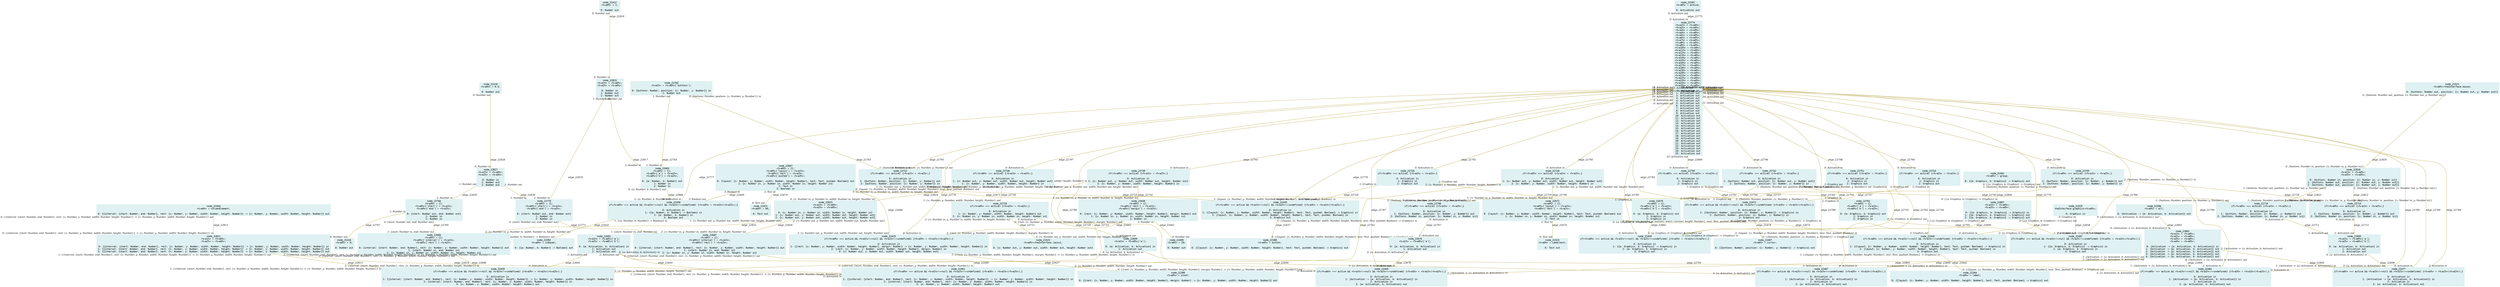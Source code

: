 digraph g{node_21521 [shape="box", style="filled", color="#dff1f2", fontname="Courier", label="node_21521
<%=a0%>=theInterface.mouse;

0: {buttons: Number out, position: {x: Number out, y: Number out}}" ]
node_21523 [shape="box", style="filled", color="#dff1f2", fontname="Courier", label="node_21523
<%=a0%>=theInterface.layout;

0: {x: Number out, y: Number out, width: Number out, height: Number out}" ]
node_21525 [shape="box", style="filled", color="#dff1f2", fontname="Courier", label="node_21525
theInterface.graphics=<%=a0%>;

0: Graphics in" ]
node_22301 [shape="box", style="filled", color="#dff1f2", fontname="Courier", label="node_22301
<%=a0%> = active;

0: Activation out" ]
node_22388 [shape="box", style="filled", color="#dff1f2", fontname="Courier", label="node_22388
<%=a0%> = button;

0: {{layout: {x: Number, y: Number, width: Number, height: Number}, text: Text, pushed: Boolean} -> Graphics} out" ]
node_22390 [shape="box", style="filled", color="#dff1f2", fontname="Courier", label="node_22390
<%=a0%> = inset;

0: {{rect: {x: Number, y: Number, width: Number, height: Number}, margin: Number} -> {x: Number, y: Number, width: Number, height: Number}} out" ]
node_22392 [shape="box", style="filled", color="#dff1f2", fontname="Courier", label="node_22392
<%=a0%> = isEqual;

0: {{a: Number, b: Number} -> Boolean} out" ]
node_22394 [shape="box", style="filled", color="#dff1f2", fontname="Courier", label="node_22394
<%=a0%> = label;

0: {{layout: {x: Number, y: Number, width: Number, height: Number}, text: Text, pushed: Boolean} -> Graphics} out" ]
node_22396 [shape="box", style="filled", color="#dff1f2", fontname="Courier", label="node_22396
<%=a0%> = all;

0: {Activation -> {a: Activation, b: Activation}} out" ]
node_22401 [shape="box", style="filled", color="#dff1f2", fontname="Courier", label="node_22401
<%=a0%> = group;

0: {{a: Graphics, b: Graphics} -> Graphics} out" ]
node_22404 [shape="box", style="filled", color="#dff1f2", fontname="Courier", label="node_22404
<%=a0%> = columnElement;

0: {{interval: {start: Number, end: Number}, rect: {x: Number, y: Number, width: Number, height: Number}} -> {x: Number, y: Number, width: Number, height: Number}} out" ]
node_22407 [shape="box", style="filled", color="#dff1f2", fontname="Courier", label="node_22407
<%=a0%> = cursor;

0: {{buttons: Number, position: {x: Number, y: Number}} -> Graphics} out" ]
node_22409 [shape="box", style="filled", color="#dff1f2", fontname="Courier", label="node_22409
<%=a0%> = 20;

0: Number out" ]
node_22412 [shape="box", style="filled", color="#dff1f2", fontname="Courier", label="node_22412
<%=a0%> = 1;

0: Number out" ]
node_22416 [shape="box", style="filled", color="#dff1f2", fontname="Courier", label="node_22416
<%=a0%> = 0;

0: Number out" ]
node_22418 [shape="box", style="filled", color="#dff1f2", fontname="Courier", label="node_22418
<%=a0%> = 0.5;

0: Number out" ]
node_22421 [shape="box", style="filled", color="#dff1f2", fontname="Courier", label="node_22421
<%=a0%> = OK;

0: Text out" ]
node_22423 [shape="box", style="filled", color="#dff1f2", fontname="Courier", label="node_22423
<%=a0%> = Labeltext;

0: Text out" ]
node_22425 [shape="box", style="filled", color="#dff1f2", fontname="Courier", label="node_22425
if(<%=a0%> === active && <%=a1%>!==null && <%=a1%>!==undefined) {<%=a3%> = <%=a1%>(<%=a2%>);}

0: Activation in
1: {{rect: {x: Number, y: Number, width: Number, height: Number}, margin: Number} -> {x: Number, y: Number, width: Number, height: Number}} in
2: {rect: {x: Number, y: Number, width: Number, height: Number}, margin: Number} in
3: {x: Number out, y: Number out, width: Number out, height: Number out}" ]
node_22430 [shape="box", style="filled", color="#dff1f2", fontname="Courier", label="node_22430
if(<%=a0%> === active && <%=a1%>!==null && <%=a1%>!==undefined) {<%=a3%> = <%=a1%>(<%=a2%>);}

0: Activation in
1: {{a: Number, b: Number} -> Boolean} in
2: {a: Number, b: Number} in
3: Boolean out" ]
node_22435 [shape="box", style="filled", color="#dff1f2", fontname="Courier", label="node_22435
if(<%=a0%> === active && <%=a1%>!==null && <%=a1%>!==undefined) {<%=a3%> = <%=a1%>(<%=a2%>);}

0: Activation in
1: {{layout: {x: Number, y: Number, width: Number, height: Number}, text: Text, pushed: Boolean} -> Graphics} in
2: {layout: {x: Number, y: Number, width: Number, height: Number}, text: Text, pushed: Boolean} in
3: Graphics out" ]
node_22440 [shape="box", style="filled", color="#dff1f2", fontname="Courier", label="node_22440
if(<%=a0%> === active && <%=a1%>!==null && <%=a1%>!==undefined) {<%=a3%> = <%=a1%>(<%=a2%>);}

0: Activation in
1: {{layout: {x: Number, y: Number, width: Number, height: Number}, text: Text, pushed: Boolean} -> Graphics} in
2: {layout: {x: Number, y: Number, width: Number, height: Number}, text: Text, pushed: Boolean} in
3: Graphics out" ]
node_22445 [shape="box", style="filled", color="#dff1f2", fontname="Courier", label="node_22445
if(<%=a0%> === active && <%=a1%>!==null && <%=a1%>!==undefined) {<%=a3%> = <%=a1%>(<%=a2%>);}

0: Activation in
1: {Activation -> {a: Activation, b: Activation}} in
2: Activation in
3: {a: Activation, b: Activation} out" ]
node_22450 [shape="box", style="filled", color="#dff1f2", fontname="Courier", label="node_22450
if(<%=a0%> === active && <%=a1%>!==null && <%=a1%>!==undefined) {<%=a3%> = <%=a1%>(<%=a2%>);}

0: Activation in
1: {{a: Graphics, b: Graphics} -> Graphics} in
2: {a: Graphics, b: Graphics} in
3: Graphics out" ]
node_22455 [shape="box", style="filled", color="#dff1f2", fontname="Courier", label="node_22455
if(<%=a0%> === active && <%=a1%>!==null && <%=a1%>!==undefined) {<%=a3%> = <%=a1%>(<%=a2%>);}

0: Activation in
1: {{interval: {start: Number, end: Number}, rect: {x: Number, y: Number, width: Number, height: Number}} -> {x: Number, y: Number, width: Number, height: Number}} in
2: {interval: {start: Number, end: Number}, rect: {x: Number, y: Number, width: Number, height: Number}} in
3: {x: Number, y: Number, width: Number, height: Number} out" ]
node_22461 [shape="box", style="filled", color="#dff1f2", fontname="Courier", label="node_22461
if(<%=a0%> === active && <%=a1%>!==null && <%=a1%>!==undefined) {<%=a3%> = <%=a1%>(<%=a2%>);}

0: Activation in
1: {{interval: {start: Number, end: Number}, rect: {x: Number, y: Number, width: Number, height: Number}} -> {x: Number, y: Number, width: Number, height: Number}} in
2: {interval: {start: Number, end: Number}, rect: {x: Number, y: Number, width: Number, height: Number}} in
3: {x: Number, y: Number, width: Number, height: Number} out" ]
node_22467 [shape="box", style="filled", color="#dff1f2", fontname="Courier", label="node_22467
if(<%=a0%> === active && <%=a1%>!==null && <%=a1%>!==undefined) {<%=a3%> = <%=a1%>(<%=a2%>);}

0: Activation in
1: {Activation -> {a: Activation, b: Activation}} in
2: Activation in
3: {a: Activation, b: Activation} out" ]
node_22472 [shape="box", style="filled", color="#dff1f2", fontname="Courier", label="node_22472
if(<%=a0%> === active && <%=a1%>!==null && <%=a1%>!==undefined) {<%=a3%> = <%=a1%>(<%=a2%>);}

0: Activation in
1: {{buttons: Number, position: {x: Number, y: Number}} -> Graphics} in
2: {buttons: Number, position: {x: Number, y: Number}} in
3: Graphics out" ]
node_22477 [shape="box", style="filled", color="#dff1f2", fontname="Courier", label="node_22477
if(<%=a0%> === active && <%=a1%>!==null && <%=a1%>!==undefined) {<%=a3%> = <%=a1%>(<%=a2%>);}

0: Activation in
1: {Activation -> {a: Activation, b: Activation}} in
2: Activation in
3: {a: Activation, b: Activation} out" ]
node_22482 [shape="box", style="filled", color="#dff1f2", fontname="Courier", label="node_22482
if(<%=a0%> === active && <%=a1%>!==null && <%=a1%>!==undefined) {<%=a3%> = <%=a1%>(<%=a2%>);}

0: Activation in
1: {Activation -> {a: Activation, b: Activation}} in
2: Activation in
3: {a: Activation, b: Activation} out" ]
node_22487 [shape="box", style="filled", color="#dff1f2", fontname="Courier", label="node_22487
if(<%=a0%> === active && <%=a1%>!==null && <%=a1%>!==undefined) {<%=a3%> = <%=a1%>(<%=a2%>);}

0: Activation in
1: {{a: Graphics, b: Graphics} -> Graphics} in
2: {a: Graphics, b: Graphics} in
3: Graphics out" ]
node_22659 [shape="box", style="filled", color="#dff1f2", fontname="Courier", label="node_22659
<%=a0%> = {};
<%=a0%>['rect'] = <%=a1%>;
<%=a0%>['margin'] = <%=a2%>;

0: {rect: {x: Number, y: Number, width: Number, height: Number}, margin: Number} out
1: {x: Number in, y: Number in, width: Number in, height: Number in}
2: Number in" ]
node_22663 [shape="box", style="filled", color="#dff1f2", fontname="Courier", label="node_22663
<%=a0%> = {};
<%=a0%>['a'] = <%=a1%>;
<%=a0%>['b'] = <%=a2%>;

0: {a: Number, b: Number} out
1: Number in
2: Number in" ]
node_22667 [shape="box", style="filled", color="#dff1f2", fontname="Courier", label="node_22667
<%=a0%> = {};
<%=a0%>['layout'] = <%=a1%>;
<%=a0%>['text'] = <%=a2%>;
<%=a0%>['pushed'] = <%=a3%>;

0: {layout: {x: Number, y: Number, width: Number, height: Number}, text: Text, pushed: Boolean} out
1: {x: Number in, y: Number in, width: Number in, height: Number in}
2: Text in
3: Boolean in" ]
node_22672 [shape="box", style="filled", color="#dff1f2", fontname="Courier", label="node_22672
<%=a0%> = {};
<%=a0%>['layout'] = <%=a1%>;
<%=a0%>['text'] = <%=a2%>;

0: {layout: {x: Number, y: Number, width: Number, height: Number}, text: Text, pushed: Boolean} out
1: {x: Number in, y: Number in, width: Number in, height: Number in}
2: Text in" ]
node_22676 [shape="box", style="filled", color="#dff1f2", fontname="Courier", label="node_22676
<%=a1%> = <%=a0%>['a'];

0: {a: Activation, b: Activation} in
1: Activation out" ]
node_22679 [shape="box", style="filled", color="#dff1f2", fontname="Courier", label="node_22679
<%=a0%> = {};
<%=a0%>['a'] = <%=a1%>;
<%=a0%>['b'] = <%=a2%>;

0: {a: Graphics, b: Graphics} out
1: Graphics in
2: Graphics in" ]
node_22683 [shape="box", style="filled", color="#dff1f2", fontname="Courier", label="node_22683
<%=a0%> = {};
<%=a0%>['interval'] = <%=a1%>;
<%=a0%>['rect'] = <%=a2%>;

0: {interval: {start: Number, end: Number}, rect: {x: Number, y: Number, width: Number, height: Number}} out
1: {start: Number in, end: Number in}
2: {x: Number in, y: Number in, width: Number in, height: Number in}" ]
node_22687 [shape="box", style="filled", color="#dff1f2", fontname="Courier", label="node_22687
<%=a0%> = {};
<%=a0%>['interval'] = <%=a1%>;
<%=a0%>['rect'] = <%=a2%>;

0: {interval: {start: Number, end: Number}, rect: {x: Number, y: Number, width: Number, height: Number}} out
1: {start: Number in, end: Number in}
2: {x: Number in, y: Number in, width: Number in, height: Number in}" ]
node_22691 [shape="box", style="filled", color="#dff1f2", fontname="Courier", label="node_22691
<%=a1%> = <%=a0%>['a'];
<%=a2%> = <%=a0%>['b'];

0: {a: Activation, b: Activation} in
1: Activation out
2: Activation out" ]
node_22695 [shape="box", style="filled", color="#dff1f2", fontname="Courier", label="node_22695
<%=a1%> = <%=a0%>['a'];
<%=a2%> = <%=a0%>['b'];

0: {a: Activation, b: Activation} in
1: Activation out
2: Activation out" ]
node_22699 [shape="box", style="filled", color="#dff1f2", fontname="Courier", label="node_22699
<%=a1%> = <%=a0%>['a'];

0: {a: Activation, b: Activation} in
1: Activation out" ]
node_22702 [shape="box", style="filled", color="#dff1f2", fontname="Courier", label="node_22702
<%=a0%> = {};
<%=a0%>['a'] = <%=a1%>;
<%=a0%>['b'] = <%=a2%>;

0: {a: Graphics, b: Graphics} out
1: Graphics in
2: Graphics in" ]
node_22706 [shape="box", style="filled", color="#dff1f2", fontname="Courier", label="node_22706
if(<%=a0%> === active) {<%=a1%> = <%=a2%>;}

0: Activation in
1: {buttons: Number, position: {x: Number, y: Number}} out
2: {buttons: Number in, position: {x: Number in, y: Number in}}" ]
node_22710 [shape="box", style="filled", color="#dff1f2", fontname="Courier", label="node_22710
if(<%=a0%> === active) {<%=a1%> = <%=a2%>;}

0: Activation in
1: {buttons: Number, position: {x: Number, y: Number}} out
2: {buttons: Number in, position: {x: Number in, y: Number in}}" ]
node_22714 [shape="box", style="filled", color="#dff1f2", fontname="Courier", label="node_22714
if(<%=a0%> === active) {<%=a1%> = <%=a2%>;}

0: Activation in
1: {buttons: Number, position: {x: Number, y: Number}} out
2: {buttons: Number in, position: {x: Number in, y: Number in}}" ]
node_22718 [shape="box", style="filled", color="#dff1f2", fontname="Courier", label="node_22718
if(<%=a0%> === active) {<%=a1%> = <%=a2%>;}

0: Activation in
1: {x: Number, y: Number, width: Number, height: Number} out
2: {x: Number in, y: Number in, width: Number in, height: Number in}" ]
node_22722 [shape="box", style="filled", color="#dff1f2", fontname="Courier", label="node_22722
if(<%=a0%> === active) {<%=a1%> = <%=a2%>;}

0: Activation in
1: {buttons: Number, position: {x: Number, y: Number}} out
2: {buttons: Number, position: {x: Number, y: Number}} in" ]
node_22726 [shape="box", style="filled", color="#dff1f2", fontname="Courier", label="node_22726
if(<%=a0%> === active) {<%=a2%> = <%=a1%>;}

0: Activation in
1: Graphics in
2: Graphics out" ]
node_22730 [shape="box", style="filled", color="#dff1f2", fontname="Courier", label="node_22730
if(<%=a0%> === active) {<%=a1%> = <%=a2%>;}

0: Activation in
1: {x: Number out, y: Number out, width: Number out, height: Number out}
2: {x: Number, y: Number, width: Number, height: Number} in" ]
node_22734 [shape="box", style="filled", color="#dff1f2", fontname="Courier", label="node_22734
if(<%=a0%> === active) {<%=a2%> = <%=a1%>;}

0: Activation in
1: Graphics in
2: Graphics out" ]
node_22738 [shape="box", style="filled", color="#dff1f2", fontname="Courier", label="node_22738
if(<%=a0%> === active) {<%=a1%> = <%=a2%>;}

0: Activation in
1: {x: Number out, y: Number out, width: Number out, height: Number out}
2: {x: Number, y: Number, width: Number, height: Number} in" ]
node_22742 [shape="box", style="filled", color="#dff1f2", fontname="Courier", label="node_22742
if(<%=a0%> === active) {<%=a1%> = <%=a2%>;}

0: Activation in
1: {buttons: Number out, position: {x: Number out, y: Number out}}
2: {buttons: Number, position: {x: Number, y: Number}} in" ]
node_22746 [shape="box", style="filled", color="#dff1f2", fontname="Courier", label="node_22746
if(<%=a0%> === active) {<%=a1%> = <%=a2%>;}

0: Activation in
1: {x: Number out, y: Number out, width: Number out, height: Number out}
2: {x: Number, y: Number, width: Number, height: Number} in" ]
node_22751 [shape="box", style="filled", color="#dff1f2", fontname="Courier", label="node_22751
if(<%=a0%> === active) {<%=a2%> = <%=a1%>;}

0: Activation in
1: Graphics in
2: Graphics out" ]
node_22755 [shape="box", style="filled", color="#dff1f2", fontname="Courier", label="node_22755
if(<%=a0%> === active) {<%=a1%> = <%=a2%>;}

0: Activation in
1: {buttons: Number, position: {x: Number, y: Number}} out
2: {buttons: Number, position: {x: Number, y: Number}} in" ]
node_22759 [shape="box", style="filled", color="#dff1f2", fontname="Courier", label="node_22759
if(<%=a0%> === active) {<%=a2%> = <%=a1%>;}

0: Activation in
1: Graphics in
2: Graphics out" ]
node_22763 [shape="box", style="filled", color="#dff1f2", fontname="Courier", label="node_22763
<%=a1%> = <%=a0%>['buttons'];

0: {buttons: Number, position: {x: Number, y: Number}} in
1: Number out" ]
node_22766 [shape="box", style="filled", color="#dff1f2", fontname="Courier", label="node_22766
<%=a0%> = {};
<%=a0%>['start'] = <%=a1%>;
<%=a0%>['end'] = <%=a2%>;

0: {start: Number out, end: Number out}
1: Number in
2: Number in" ]
node_22770 [shape="box", style="filled", color="#dff1f2", fontname="Courier", label="node_22770
<%=a0%> = {};
<%=a0%>['start'] = <%=a1%>;
<%=a0%>['end'] = <%=a2%>;

0: {start: Number out, end: Number out}
1: Number in
2: Number in" ]
node_22774 [shape="box", style="filled", color="#dff1f2", fontname="Courier", label="node_22774
<%=a1%> = <%=a0%>;
<%=a2%> = <%=a0%>;
<%=a3%> = <%=a0%>;
<%=a4%> = <%=a0%>;
<%=a5%> = <%=a0%>;
<%=a6%> = <%=a0%>;
<%=a7%> = <%=a0%>;
<%=a8%> = <%=a0%>;
<%=a9%> = <%=a0%>;
<%=a10%> = <%=a0%>;
<%=a11%> = <%=a0%>;
<%=a12%> = <%=a0%>;
<%=a13%> = <%=a0%>;
<%=a14%> = <%=a0%>;
<%=a15%> = <%=a0%>;
<%=a16%> = <%=a0%>;
<%=a17%> = <%=a0%>;
<%=a18%> = <%=a0%>;
<%=a19%> = <%=a0%>;
<%=a20%> = <%=a0%>;
<%=a21%> = <%=a0%>;
<%=a22%> = <%=a0%>;
<%=a23%> = <%=a0%>;
<%=a24%> = <%=a0%>;
<%=a25%> = <%=a0%>;

0: Activation in
1: Activation out
2: Activation out
3: Activation out
4: Activation out
5: Activation out
6: Activation out
7: Activation out
8: Activation out
9: Activation out
10: Activation out
11: Activation out
12: Activation out
13: Activation out
14: Activation out
15: Activation out
16: Activation out
17: Activation out
18: Activation out
19: Activation out
20: Activation out
21: Activation out
22: Activation out
23: Activation out
24: Activation out
25: Activation out" ]
node_22801 [shape="box", style="filled", color="#dff1f2", fontname="Courier", label="node_22801
<%=a1%> = <%=a0%>;
<%=a2%> = <%=a0%>;
<%=a3%> = <%=a0%>;
<%=a4%> = <%=a0%>;

0: {Activation -> {a: Activation, b: Activation}} in
1: {Activation -> {a: Activation, b: Activation}} out
2: {Activation -> {a: Activation, b: Activation}} out
3: {Activation -> {a: Activation, b: Activation}} out
4: {Activation -> {a: Activation, b: Activation}} out" ]
node_22807 [shape="box", style="filled", color="#dff1f2", fontname="Courier", label="node_22807
<%=a1%> = <%=a0%>;
<%=a2%> = <%=a0%>;

0: {{a: Graphics, b: Graphics} -> Graphics} in
1: {{a: Graphics, b: Graphics} -> Graphics} out
2: {{a: Graphics, b: Graphics} -> Graphics} out" ]
node_22811 [shape="box", style="filled", color="#dff1f2", fontname="Courier", label="node_22811
<%=a1%> = <%=a0%>;
<%=a2%> = <%=a0%>;

0: {{interval: {start: Number, end: Number}, rect: {x: Number, y: Number, width: Number, height: Number}} -> {x: Number, y: Number, width: Number, height: Number}} in
1: {{interval: {start: Number, end: Number}, rect: {x: Number, y: Number, width: Number, height: Number}} -> {x: Number, y: Number, width: Number, height: Number}} out
2: {{interval: {start: Number, end: Number}, rect: {x: Number, y: Number, width: Number, height: Number}} -> {x: Number, y: Number, width: Number, height: Number}} out" ]
node_22815 [shape="box", style="filled", color="#dff1f2", fontname="Courier", label="node_22815
<%=a1%> = <%=a0%>;
<%=a2%> = <%=a0%>;

0: Number in
1: Number out
2: Number out" ]
node_22819 [shape="box", style="filled", color="#dff1f2", fontname="Courier", label="node_22819
<%=a1%> = <%=a0%>;
<%=a2%> = <%=a0%>;

0: {buttons: Number in, position: {x: Number in, y: Number in}}
1: {buttons: Number out, position: {x: Number out, y: Number out}}
2: {buttons: Number out, position: {x: Number out, y: Number out}}" ]
node_22823 [shape="box", style="filled", color="#dff1f2", fontname="Courier", label="node_22823
<%=a1%> = <%=a0%>;
<%=a2%> = <%=a0%>;

0: {x: Number in, y: Number in, width: Number in, height: Number in}
1: {x: Number out, y: Number out, width: Number out, height: Number out}
2: {x: Number out, y: Number out, width: Number out, height: Number out}" ]
node_22827 [shape="box", style="filled", color="#dff1f2", fontname="Courier", label="node_22827
<%=a1%> = <%=a0%>;
<%=a2%> = <%=a0%>;

0: Number in
1: Number out
2: Number out" ]
node_22425 -> node_22390 [dir=none, arrowHead=none, fontname="Times-Italic", arrowsize=1, color="#9d8400", label="edge_22427",  headlabel="0: {{rect: {x: Number, y: Number, width: Number, height: Number}, margin: Number} -> {x: Number, y: Number, width: Number, height: Number}} out", taillabel="1: {{rect: {x: Number, y: Number, width: Number, height: Number}, margin: Number} -> {x: Number, y: Number, width: Number, height: Number}} in" ]
node_22430 -> node_22392 [dir=none, arrowHead=none, fontname="Times-Italic", arrowsize=1, color="#9d8400", label="edge_22432",  headlabel="0: {{a: Number, b: Number} -> Boolean} out", taillabel="1: {{a: Number, b: Number} -> Boolean} in" ]
node_22435 -> node_22388 [dir=none, arrowHead=none, fontname="Times-Italic", arrowsize=1, color="#9d8400", label="edge_22437",  headlabel="0: {{layout: {x: Number, y: Number, width: Number, height: Number}, text: Text, pushed: Boolean} -> Graphics} out", taillabel="1: {{layout: {x: Number, y: Number, width: Number, height: Number}, text: Text, pushed: Boolean} -> Graphics} in" ]
node_22440 -> node_22394 [dir=none, arrowHead=none, fontname="Times-Italic", arrowsize=1, color="#9d8400", label="edge_22442",  headlabel="0: {{layout: {x: Number, y: Number, width: Number, height: Number}, text: Text, pushed: Boolean} -> Graphics} out", taillabel="1: {{layout: {x: Number, y: Number, width: Number, height: Number}, text: Text, pushed: Boolean} -> Graphics} in" ]
node_22472 -> node_22407 [dir=none, arrowHead=none, fontname="Times-Italic", arrowsize=1, color="#9d8400", label="edge_22474",  headlabel="0: {{buttons: Number, position: {x: Number, y: Number}} -> Graphics} out", taillabel="1: {{buttons: Number, position: {x: Number, y: Number}} -> Graphics} in" ]
node_21525 -> node_22487 [dir=none, arrowHead=none, fontname="Times-Italic", arrowsize=1, color="#9d8400", label="edge_22658",  headlabel="3: Graphics out", taillabel="0: Graphics in" ]
node_22659 -> node_22409 [dir=none, arrowHead=none, fontname="Times-Italic", arrowsize=1, color="#9d8400", label="edge_22661",  headlabel="0: Number out", taillabel="2: Number in" ]
node_22659 -> node_22425 [dir=none, arrowHead=none, fontname="Times-Italic", arrowsize=1, color="#9d8400", label="edge_22662",  headlabel="2: {rect: {x: Number, y: Number, width: Number, height: Number}, margin: Number} in", taillabel="0: {rect: {x: Number, y: Number, width: Number, height: Number}, margin: Number} out" ]
node_22663 -> node_22430 [dir=none, arrowHead=none, fontname="Times-Italic", arrowsize=1, color="#9d8400", label="edge_22666",  headlabel="2: {a: Number, b: Number} in", taillabel="0: {a: Number, b: Number} out" ]
node_22667 -> node_22425 [dir=none, arrowHead=none, fontname="Times-Italic", arrowsize=1, color="#9d8400", label="edge_22668",  headlabel="3: {x: Number out, y: Number out, width: Number out, height: Number out}", taillabel="1: {x: Number in, y: Number in, width: Number in, height: Number in}" ]
node_22667 -> node_22430 [dir=none, arrowHead=none, fontname="Times-Italic", arrowsize=1, color="#9d8400", label="edge_22669",  headlabel="3: Boolean out", taillabel="3: Boolean in" ]
node_22667 -> node_22421 [dir=none, arrowHead=none, fontname="Times-Italic", arrowsize=1, color="#9d8400", label="edge_22670",  headlabel="0: Text out", taillabel="2: Text in" ]
node_22667 -> node_22435 [dir=none, arrowHead=none, fontname="Times-Italic", arrowsize=1, color="#9d8400", label="edge_22671",  headlabel="2: {layout: {x: Number, y: Number, width: Number, height: Number}, text: Text, pushed: Boolean} in", taillabel="0: {layout: {x: Number, y: Number, width: Number, height: Number}, text: Text, pushed: Boolean} out" ]
node_22672 -> node_22423 [dir=none, arrowHead=none, fontname="Times-Italic", arrowsize=1, color="#9d8400", label="edge_22674",  headlabel="0: Text out", taillabel="2: Text in" ]
node_22672 -> node_22440 [dir=none, arrowHead=none, fontname="Times-Italic", arrowsize=1, color="#9d8400", label="edge_22675",  headlabel="2: {layout: {x: Number, y: Number, width: Number, height: Number}, text: Text, pushed: Boolean} in", taillabel="0: {layout: {x: Number, y: Number, width: Number, height: Number}, text: Text, pushed: Boolean} out" ]
node_22676 -> node_22445 [dir=none, arrowHead=none, fontname="Times-Italic", arrowsize=1, color="#9d8400", label="edge_22678",  headlabel="3: {a: Activation, b: Activation} out", taillabel="0: {a: Activation, b: Activation} in" ]
node_22679 -> node_22450 [dir=none, arrowHead=none, fontname="Times-Italic", arrowsize=1, color="#9d8400", label="edge_22682",  headlabel="2: {a: Graphics, b: Graphics} in", taillabel="0: {a: Graphics, b: Graphics} out" ]
node_22683 -> node_22455 [dir=none, arrowHead=none, fontname="Times-Italic", arrowsize=1, color="#9d8400", label="edge_22686",  headlabel="2: {interval: {start: Number, end: Number}, rect: {x: Number, y: Number, width: Number, height: Number}} in", taillabel="0: {interval: {start: Number, end: Number}, rect: {x: Number, y: Number, width: Number, height: Number}} out" ]
node_22687 -> node_22461 [dir=none, arrowHead=none, fontname="Times-Italic", arrowsize=1, color="#9d8400", label="edge_22690",  headlabel="2: {interval: {start: Number, end: Number}, rect: {x: Number, y: Number, width: Number, height: Number}} in", taillabel="0: {interval: {start: Number, end: Number}, rect: {x: Number, y: Number, width: Number, height: Number}} out" ]
node_22691 -> node_22455 [dir=none, arrowHead=none, fontname="Times-Italic", arrowsize=1, color="#9d8400", label="edge_22692",  headlabel="0: Activation in", taillabel="1: Activation out" ]
node_22691 -> node_22461 [dir=none, arrowHead=none, fontname="Times-Italic", arrowsize=1, color="#9d8400", label="edge_22693",  headlabel="0: Activation in", taillabel="2: Activation out" ]
node_22691 -> node_22467 [dir=none, arrowHead=none, fontname="Times-Italic", arrowsize=1, color="#9d8400", label="edge_22694",  headlabel="3: {a: Activation, b: Activation} out", taillabel="0: {a: Activation, b: Activation} in" ]
node_22695 -> node_22477 [dir=none, arrowHead=none, fontname="Times-Italic", arrowsize=1, color="#9d8400", label="edge_22698",  headlabel="3: {a: Activation, b: Activation} out", taillabel="0: {a: Activation, b: Activation} in" ]
node_22699 -> node_22482 [dir=none, arrowHead=none, fontname="Times-Italic", arrowsize=1, color="#9d8400", label="edge_22701",  headlabel="3: {a: Activation, b: Activation} out", taillabel="0: {a: Activation, b: Activation} in" ]
node_22702 -> node_22487 [dir=none, arrowHead=none, fontname="Times-Italic", arrowsize=1, color="#9d8400", label="edge_22705",  headlabel="2: {a: Graphics, b: Graphics} in", taillabel="0: {a: Graphics, b: Graphics} out" ]
node_22706 -> node_22676 [dir=none, arrowHead=none, fontname="Times-Italic", arrowsize=1, color="#9d8400", label="edge_22707",  headlabel="1: Activation out", taillabel="0: Activation in" ]
node_22710 -> node_22695 [dir=none, arrowHead=none, fontname="Times-Italic", arrowsize=1, color="#9d8400", label="edge_22711",  headlabel="1: Activation out", taillabel="0: Activation in" ]
node_22714 -> node_22695 [dir=none, arrowHead=none, fontname="Times-Italic", arrowsize=1, color="#9d8400", label="edge_22715",  headlabel="2: Activation out", taillabel="0: Activation in" ]
node_22718 -> node_22699 [dir=none, arrowHead=none, fontname="Times-Italic", arrowsize=1, color="#9d8400", label="edge_22719",  headlabel="1: Activation out", taillabel="0: Activation in" ]
node_22718 -> node_21523 [dir=none, arrowHead=none, fontname="Times-Italic", arrowsize=1, color="#9d8400", label="edge_22721",  headlabel="0: {x: Number out, y: Number out, width: Number out, height: Number out}", taillabel="2: {x: Number in, y: Number in, width: Number in, height: Number in}" ]
node_22722 -> node_22706 [dir=none, arrowHead=none, fontname="Times-Italic", arrowsize=1, color="#9d8400", label="edge_22725",  headlabel="1: {buttons: Number, position: {x: Number, y: Number}} out", taillabel="2: {buttons: Number, position: {x: Number, y: Number}} in" ]
node_22726 -> node_22435 [dir=none, arrowHead=none, fontname="Times-Italic", arrowsize=1, color="#9d8400", label="edge_22728",  headlabel="3: Graphics out", taillabel="1: Graphics in" ]
node_22726 -> node_22679 [dir=none, arrowHead=none, fontname="Times-Italic", arrowsize=1, color="#9d8400", label="edge_22729",  headlabel="1: Graphics in", taillabel="2: Graphics out" ]
node_22730 -> node_22659 [dir=none, arrowHead=none, fontname="Times-Italic", arrowsize=1, color="#9d8400", label="edge_22732",  headlabel="1: {x: Number in, y: Number in, width: Number in, height: Number in}", taillabel="1: {x: Number out, y: Number out, width: Number out, height: Number out}" ]
node_22730 -> node_22455 [dir=none, arrowHead=none, fontname="Times-Italic", arrowsize=1, color="#9d8400", label="edge_22733",  headlabel="3: {x: Number, y: Number, width: Number, height: Number} out", taillabel="2: {x: Number, y: Number, width: Number, height: Number} in" ]
node_22734 -> node_22440 [dir=none, arrowHead=none, fontname="Times-Italic", arrowsize=1, color="#9d8400", label="edge_22736",  headlabel="3: Graphics out", taillabel="1: Graphics in" ]
node_22734 -> node_22679 [dir=none, arrowHead=none, fontname="Times-Italic", arrowsize=1, color="#9d8400", label="edge_22737",  headlabel="2: Graphics in", taillabel="2: Graphics out" ]
node_22738 -> node_22672 [dir=none, arrowHead=none, fontname="Times-Italic", arrowsize=1, color="#9d8400", label="edge_22740",  headlabel="1: {x: Number in, y: Number in, width: Number in, height: Number in}", taillabel="1: {x: Number out, y: Number out, width: Number out, height: Number out}" ]
node_22738 -> node_22461 [dir=none, arrowHead=none, fontname="Times-Italic", arrowsize=1, color="#9d8400", label="edge_22741",  headlabel="3: {x: Number, y: Number, width: Number, height: Number} out", taillabel="2: {x: Number, y: Number, width: Number, height: Number} in" ]
node_22742 -> node_22706 [dir=none, arrowHead=none, fontname="Times-Italic", arrowsize=1, color="#9d8400", label="edge_22744",  headlabel="2: {buttons: Number in, position: {x: Number in, y: Number in}}", taillabel="1: {buttons: Number out, position: {x: Number out, y: Number out}}" ]
node_22742 -> node_22710 [dir=none, arrowHead=none, fontname="Times-Italic", arrowsize=1, color="#9d8400", label="edge_22745",  headlabel="1: {buttons: Number, position: {x: Number, y: Number}} out", taillabel="2: {buttons: Number, position: {x: Number, y: Number}} in" ]
node_22746 -> node_22718 [dir=none, arrowHead=none, fontname="Times-Italic", arrowsize=1, color="#9d8400", label="edge_22750",  headlabel="1: {x: Number, y: Number, width: Number, height: Number} out", taillabel="2: {x: Number, y: Number, width: Number, height: Number} in" ]
node_22751 -> node_22450 [dir=none, arrowHead=none, fontname="Times-Italic", arrowsize=1, color="#9d8400", label="edge_22753",  headlabel="3: Graphics out", taillabel="1: Graphics in" ]
node_22751 -> node_22702 [dir=none, arrowHead=none, fontname="Times-Italic", arrowsize=1, color="#9d8400", label="edge_22754",  headlabel="1: Graphics in", taillabel="2: Graphics out" ]
node_22755 -> node_22472 [dir=none, arrowHead=none, fontname="Times-Italic", arrowsize=1, color="#9d8400", label="edge_22757",  headlabel="2: {buttons: Number, position: {x: Number, y: Number}} in", taillabel="1: {buttons: Number, position: {x: Number, y: Number}} out" ]
node_22755 -> node_22714 [dir=none, arrowHead=none, fontname="Times-Italic", arrowsize=1, color="#9d8400", label="edge_22758",  headlabel="1: {buttons: Number, position: {x: Number, y: Number}} out", taillabel="2: {buttons: Number, position: {x: Number, y: Number}} in" ]
node_22759 -> node_22472 [dir=none, arrowHead=none, fontname="Times-Italic", arrowsize=1, color="#9d8400", label="edge_22761",  headlabel="3: Graphics out", taillabel="1: Graphics in" ]
node_22759 -> node_22702 [dir=none, arrowHead=none, fontname="Times-Italic", arrowsize=1, color="#9d8400", label="edge_22762",  headlabel="2: Graphics in", taillabel="2: Graphics out" ]
node_22763 -> node_22663 [dir=none, arrowHead=none, fontname="Times-Italic", arrowsize=1, color="#9d8400", label="edge_22764",  headlabel="1: Number in", taillabel="1: Number out" ]
node_22763 -> node_22722 [dir=none, arrowHead=none, fontname="Times-Italic", arrowsize=1, color="#9d8400", label="edge_22765",  headlabel="1: {buttons: Number, position: {x: Number, y: Number}} out", taillabel="0: {buttons: Number, position: {x: Number, y: Number}} in" ]
node_22766 -> node_22416 [dir=none, arrowHead=none, fontname="Times-Italic", arrowsize=1, color="#9d8400", label="edge_22767",  headlabel="0: Number out", taillabel="1: Number in" ]
node_22766 -> node_22683 [dir=none, arrowHead=none, fontname="Times-Italic", arrowsize=1, color="#9d8400", label="edge_22769",  headlabel="1: {start: Number in, end: Number in}", taillabel="0: {start: Number out, end: Number out}" ]
node_22770 -> node_22687 [dir=none, arrowHead=none, fontname="Times-Italic", arrowsize=1, color="#9d8400", label="edge_22773",  headlabel="1: {start: Number in, end: Number in}", taillabel="0: {start: Number out, end: Number out}" ]
node_22301 -> node_22774 [dir=none, arrowHead=none, fontname="Times-Italic", arrowsize=1, color="#9d8400", label="edge_22775",  headlabel="0: Activation in", taillabel="0: Activation out" ]
node_22774 -> node_22425 [dir=none, arrowHead=none, fontname="Times-Italic", arrowsize=1, color="#9d8400", label="edge_22776",  headlabel="0: Activation in", taillabel="1: Activation out" ]
node_22774 -> node_22430 [dir=none, arrowHead=none, fontname="Times-Italic", arrowsize=1, color="#9d8400", label="edge_22777",  headlabel="0: Activation in", taillabel="2: Activation out" ]
node_22774 -> node_22435 [dir=none, arrowHead=none, fontname="Times-Italic", arrowsize=1, color="#9d8400", label="edge_22778",  headlabel="0: Activation in", taillabel="3: Activation out" ]
node_22774 -> node_22440 [dir=none, arrowHead=none, fontname="Times-Italic", arrowsize=1, color="#9d8400", label="edge_22779",  headlabel="0: Activation in", taillabel="4: Activation out" ]
node_22774 -> node_22445 [dir=none, arrowHead=none, fontname="Times-Italic", arrowsize=1, color="#9d8400", label="edge_22780",  headlabel="0: Activation in", taillabel="5: Activation out" ]
node_22774 -> node_22450 [dir=none, arrowHead=none, fontname="Times-Italic", arrowsize=1, color="#9d8400", label="edge_22781",  headlabel="0: Activation in", taillabel="6: Activation out" ]
node_22774 -> node_22467 [dir=none, arrowHead=none, fontname="Times-Italic", arrowsize=1, color="#9d8400", label="edge_22782",  headlabel="0: Activation in", taillabel="7: Activation out" ]
node_22774 -> node_22472 [dir=none, arrowHead=none, fontname="Times-Italic", arrowsize=1, color="#9d8400", label="edge_22783",  headlabel="0: Activation in", taillabel="8: Activation out" ]
node_22774 -> node_22477 [dir=none, arrowHead=none, fontname="Times-Italic", arrowsize=1, color="#9d8400", label="edge_22784",  headlabel="0: Activation in", taillabel="9: Activation out" ]
node_22774 -> node_22482 [dir=none, arrowHead=none, fontname="Times-Italic", arrowsize=1, color="#9d8400", label="edge_22785",  headlabel="0: Activation in", taillabel="10: Activation out" ]
node_22774 -> node_22487 [dir=none, arrowHead=none, fontname="Times-Italic", arrowsize=1, color="#9d8400", label="edge_22786",  headlabel="0: Activation in", taillabel="11: Activation out" ]
node_22774 -> node_22445 [dir=none, arrowHead=none, fontname="Times-Italic", arrowsize=1, color="#9d8400", label="edge_22787",  headlabel="2: Activation in", taillabel="12: Activation out" ]
node_22774 -> node_22467 [dir=none, arrowHead=none, fontname="Times-Italic", arrowsize=1, color="#9d8400", label="edge_22788",  headlabel="2: Activation in", taillabel="13: Activation out" ]
node_22774 -> node_22477 [dir=none, arrowHead=none, fontname="Times-Italic", arrowsize=1, color="#9d8400", label="edge_22789",  headlabel="2: Activation in", taillabel="14: Activation out" ]
node_22774 -> node_22482 [dir=none, arrowHead=none, fontname="Times-Italic", arrowsize=1, color="#9d8400", label="edge_22790",  headlabel="2: Activation in", taillabel="15: Activation out" ]
node_22774 -> node_22722 [dir=none, arrowHead=none, fontname="Times-Italic", arrowsize=1, color="#9d8400", label="edge_22791",  headlabel="0: Activation in", taillabel="16: Activation out" ]
node_22774 -> node_22726 [dir=none, arrowHead=none, fontname="Times-Italic", arrowsize=1, color="#9d8400", label="edge_22792",  headlabel="0: Activation in", taillabel="17: Activation out" ]
node_22774 -> node_22730 [dir=none, arrowHead=none, fontname="Times-Italic", arrowsize=1, color="#9d8400", label="edge_22793",  headlabel="0: Activation in", taillabel="18: Activation out" ]
node_22774 -> node_22734 [dir=none, arrowHead=none, fontname="Times-Italic", arrowsize=1, color="#9d8400", label="edge_22794",  headlabel="0: Activation in", taillabel="19: Activation out" ]
node_22774 -> node_22738 [dir=none, arrowHead=none, fontname="Times-Italic", arrowsize=1, color="#9d8400", label="edge_22795",  headlabel="0: Activation in", taillabel="20: Activation out" ]
node_22774 -> node_22742 [dir=none, arrowHead=none, fontname="Times-Italic", arrowsize=1, color="#9d8400", label="edge_22796",  headlabel="0: Activation in", taillabel="21: Activation out" ]
node_22774 -> node_22746 [dir=none, arrowHead=none, fontname="Times-Italic", arrowsize=1, color="#9d8400", label="edge_22797",  headlabel="0: Activation in", taillabel="22: Activation out" ]
node_22774 -> node_22751 [dir=none, arrowHead=none, fontname="Times-Italic", arrowsize=1, color="#9d8400", label="edge_22798",  headlabel="0: Activation in", taillabel="23: Activation out" ]
node_22774 -> node_22755 [dir=none, arrowHead=none, fontname="Times-Italic", arrowsize=1, color="#9d8400", label="edge_22799",  headlabel="0: Activation in", taillabel="24: Activation out" ]
node_22774 -> node_22759 [dir=none, arrowHead=none, fontname="Times-Italic", arrowsize=1, color="#9d8400", label="edge_22800",  headlabel="0: Activation in", taillabel="25: Activation out" ]
node_22396 -> node_22801 [dir=none, arrowHead=none, fontname="Times-Italic", arrowsize=1, color="#9d8400", label="edge_22802",  headlabel="0: {Activation -> {a: Activation, b: Activation}} in", taillabel="0: {Activation -> {a: Activation, b: Activation}} out" ]
node_22801 -> node_22445 [dir=none, arrowHead=none, fontname="Times-Italic", arrowsize=1, color="#9d8400", label="edge_22803",  headlabel="1: {Activation -> {a: Activation, b: Activation}} in", taillabel="1: {Activation -> {a: Activation, b: Activation}} out" ]
node_22801 -> node_22467 [dir=none, arrowHead=none, fontname="Times-Italic", arrowsize=1, color="#9d8400", label="edge_22804",  headlabel="1: {Activation -> {a: Activation, b: Activation}} in", taillabel="2: {Activation -> {a: Activation, b: Activation}} out" ]
node_22801 -> node_22477 [dir=none, arrowHead=none, fontname="Times-Italic", arrowsize=1, color="#9d8400", label="edge_22805",  headlabel="1: {Activation -> {a: Activation, b: Activation}} in", taillabel="3: {Activation -> {a: Activation, b: Activation}} out" ]
node_22801 -> node_22482 [dir=none, arrowHead=none, fontname="Times-Italic", arrowsize=1, color="#9d8400", label="edge_22806",  headlabel="1: {Activation -> {a: Activation, b: Activation}} in", taillabel="4: {Activation -> {a: Activation, b: Activation}} out" ]
node_22401 -> node_22807 [dir=none, arrowHead=none, fontname="Times-Italic", arrowsize=1, color="#9d8400", label="edge_22808",  headlabel="0: {{a: Graphics, b: Graphics} -> Graphics} in", taillabel="0: {{a: Graphics, b: Graphics} -> Graphics} out" ]
node_22807 -> node_22450 [dir=none, arrowHead=none, fontname="Times-Italic", arrowsize=1, color="#9d8400", label="edge_22809",  headlabel="1: {{a: Graphics, b: Graphics} -> Graphics} in", taillabel="1: {{a: Graphics, b: Graphics} -> Graphics} out" ]
node_22807 -> node_22487 [dir=none, arrowHead=none, fontname="Times-Italic", arrowsize=1, color="#9d8400", label="edge_22810",  headlabel="1: {{a: Graphics, b: Graphics} -> Graphics} in", taillabel="2: {{a: Graphics, b: Graphics} -> Graphics} out" ]
node_22404 -> node_22811 [dir=none, arrowHead=none, fontname="Times-Italic", arrowsize=1, color="#9d8400", label="edge_22812",  headlabel="0: {{interval: {start: Number, end: Number}, rect: {x: Number, y: Number, width: Number, height: Number}} -> {x: Number, y: Number, width: Number, height: Number}} in", taillabel="0: {{interval: {start: Number, end: Number}, rect: {x: Number, y: Number, width: Number, height: Number}} -> {x: Number, y: Number, width: Number, height: Number}} out" ]
node_22811 -> node_22455 [dir=none, arrowHead=none, fontname="Times-Italic", arrowsize=1, color="#9d8400", label="edge_22813",  headlabel="1: {{interval: {start: Number, end: Number}, rect: {x: Number, y: Number, width: Number, height: Number}} -> {x: Number, y: Number, width: Number, height: Number}} in", taillabel="1: {{interval: {start: Number, end: Number}, rect: {x: Number, y: Number, width: Number, height: Number}} -> {x: Number, y: Number, width: Number, height: Number}} out" ]
node_22811 -> node_22461 [dir=none, arrowHead=none, fontname="Times-Italic", arrowsize=1, color="#9d8400", label="edge_22814",  headlabel="1: {{interval: {start: Number, end: Number}, rect: {x: Number, y: Number, width: Number, height: Number}} -> {x: Number, y: Number, width: Number, height: Number}} in", taillabel="2: {{interval: {start: Number, end: Number}, rect: {x: Number, y: Number, width: Number, height: Number}} -> {x: Number, y: Number, width: Number, height: Number}} out" ]
node_22412 -> node_22815 [dir=none, arrowHead=none, fontname="Times-Italic", arrowsize=1, color="#9d8400", label="edge_22816",  headlabel="0: Number in", taillabel="0: Number out" ]
node_22815 -> node_22663 [dir=none, arrowHead=none, fontname="Times-Italic", arrowsize=1, color="#9d8400", label="edge_22817",  headlabel="2: Number in", taillabel="1: Number out" ]
node_22815 -> node_22770 [dir=none, arrowHead=none, fontname="Times-Italic", arrowsize=1, color="#9d8400", label="edge_22818",  headlabel="2: Number in", taillabel="2: Number out" ]
node_21521 -> node_22819 [dir=none, arrowHead=none, fontname="Times-Italic", arrowsize=1, color="#9d8400", label="edge_22820",  headlabel="0: {buttons: Number in, position: {x: Number in, y: Number in}}", taillabel="0: {buttons: Number out, position: {x: Number out, y: Number out}}" ]
node_22819 -> node_22710 [dir=none, arrowHead=none, fontname="Times-Italic", arrowsize=1, color="#9d8400", label="edge_22821",  headlabel="2: {buttons: Number in, position: {x: Number in, y: Number in}}", taillabel="1: {buttons: Number out, position: {x: Number out, y: Number out}}" ]
node_22819 -> node_22714 [dir=none, arrowHead=none, fontname="Times-Italic", arrowsize=1, color="#9d8400", label="edge_22822",  headlabel="2: {buttons: Number in, position: {x: Number in, y: Number in}}", taillabel="2: {buttons: Number out, position: {x: Number out, y: Number out}}" ]
node_22746 -> node_22823 [dir=none, arrowHead=none, fontname="Times-Italic", arrowsize=1, color="#9d8400", label="edge_22824",  headlabel="0: {x: Number in, y: Number in, width: Number in, height: Number in}", taillabel="1: {x: Number out, y: Number out, width: Number out, height: Number out}" ]
node_22823 -> node_22683 [dir=none, arrowHead=none, fontname="Times-Italic", arrowsize=1, color="#9d8400", label="edge_22825",  headlabel="2: {x: Number in, y: Number in, width: Number in, height: Number in}", taillabel="1: {x: Number out, y: Number out, width: Number out, height: Number out}" ]
node_22823 -> node_22687 [dir=none, arrowHead=none, fontname="Times-Italic", arrowsize=1, color="#9d8400", label="edge_22826",  headlabel="2: {x: Number in, y: Number in, width: Number in, height: Number in}", taillabel="2: {x: Number out, y: Number out, width: Number out, height: Number out}" ]
node_22418 -> node_22827 [dir=none, arrowHead=none, fontname="Times-Italic", arrowsize=1, color="#9d8400", label="edge_22828",  headlabel="0: Number in", taillabel="0: Number out" ]
node_22827 -> node_22766 [dir=none, arrowHead=none, fontname="Times-Italic", arrowsize=1, color="#9d8400", label="edge_22829",  headlabel="2: Number in", taillabel="1: Number out" ]
node_22827 -> node_22770 [dir=none, arrowHead=none, fontname="Times-Italic", arrowsize=1, color="#9d8400", label="edge_22830",  headlabel="1: Number in", taillabel="2: Number out" ]
}